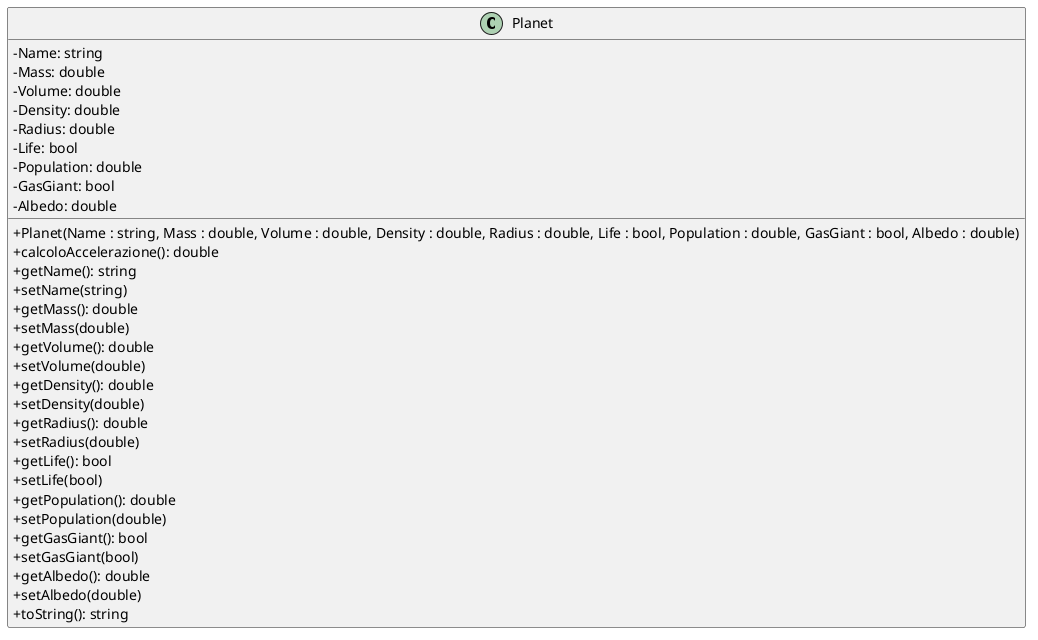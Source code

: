 @startuml
skinparam classAttributeIconSize 0
class Planet {
  -Name: string
  -Mass: double
  -Volume: double
  -Density: double
  -Radius: double
  -Life: bool
  -Population: double
  -GasGiant: bool
  -Albedo: double
  +Planet(Name : string, Mass : double, Volume : double, Density : double, Radius : double, Life : bool, Population : double, GasGiant : bool, Albedo : double)
  +calcoloAccelerazione(): double
  +getName(): string
  +setName(string)
  +getMass(): double
  +setMass(double)
  +getVolume(): double
  +setVolume(double)
  +getDensity(): double
  +setDensity(double)
  +getRadius(): double
  +setRadius(double)
  +getLife(): bool
  +setLife(bool)
  +getPopulation(): double
  +setPopulation(double)
  +getGasGiant(): bool
  +setGasGiant(bool)
  +getAlbedo(): double
  +setAlbedo(double)
  +toString(): string
}
@enduml